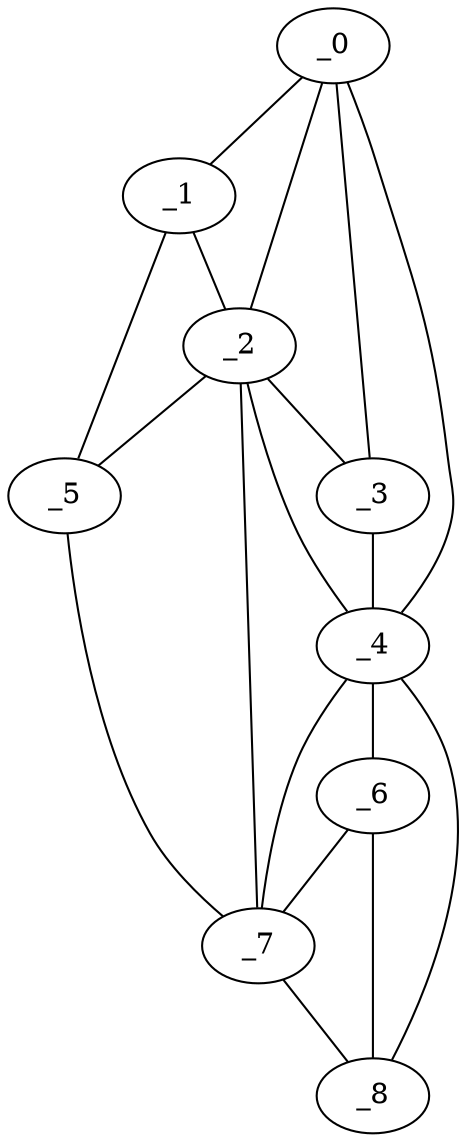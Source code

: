 graph "obj10__210.gxl" {
	_0	 [x=6,
		y=27];
	_1	 [x=16,
		y=37];
	_0 -- _1	 [valence=1];
	_2	 [x=23,
		y=32];
	_0 -- _2	 [valence=2];
	_3	 [x=26,
		y=24];
	_0 -- _3	 [valence=1];
	_4	 [x=34,
		y=20];
	_0 -- _4	 [valence=1];
	_1 -- _2	 [valence=2];
	_5	 [x=111,
		y=100];
	_1 -- _5	 [valence=1];
	_2 -- _3	 [valence=2];
	_2 -- _4	 [valence=2];
	_2 -- _5	 [valence=2];
	_7	 [x=124,
		y=61];
	_2 -- _7	 [valence=2];
	_3 -- _4	 [valence=2];
	_6	 [x=124,
		y=38];
	_4 -- _6	 [valence=1];
	_4 -- _7	 [valence=2];
	_8	 [x=125,
		y=30];
	_4 -- _8	 [valence=1];
	_5 -- _7	 [valence=1];
	_6 -- _7	 [valence=2];
	_6 -- _8	 [valence=2];
	_7 -- _8	 [valence=1];
}

